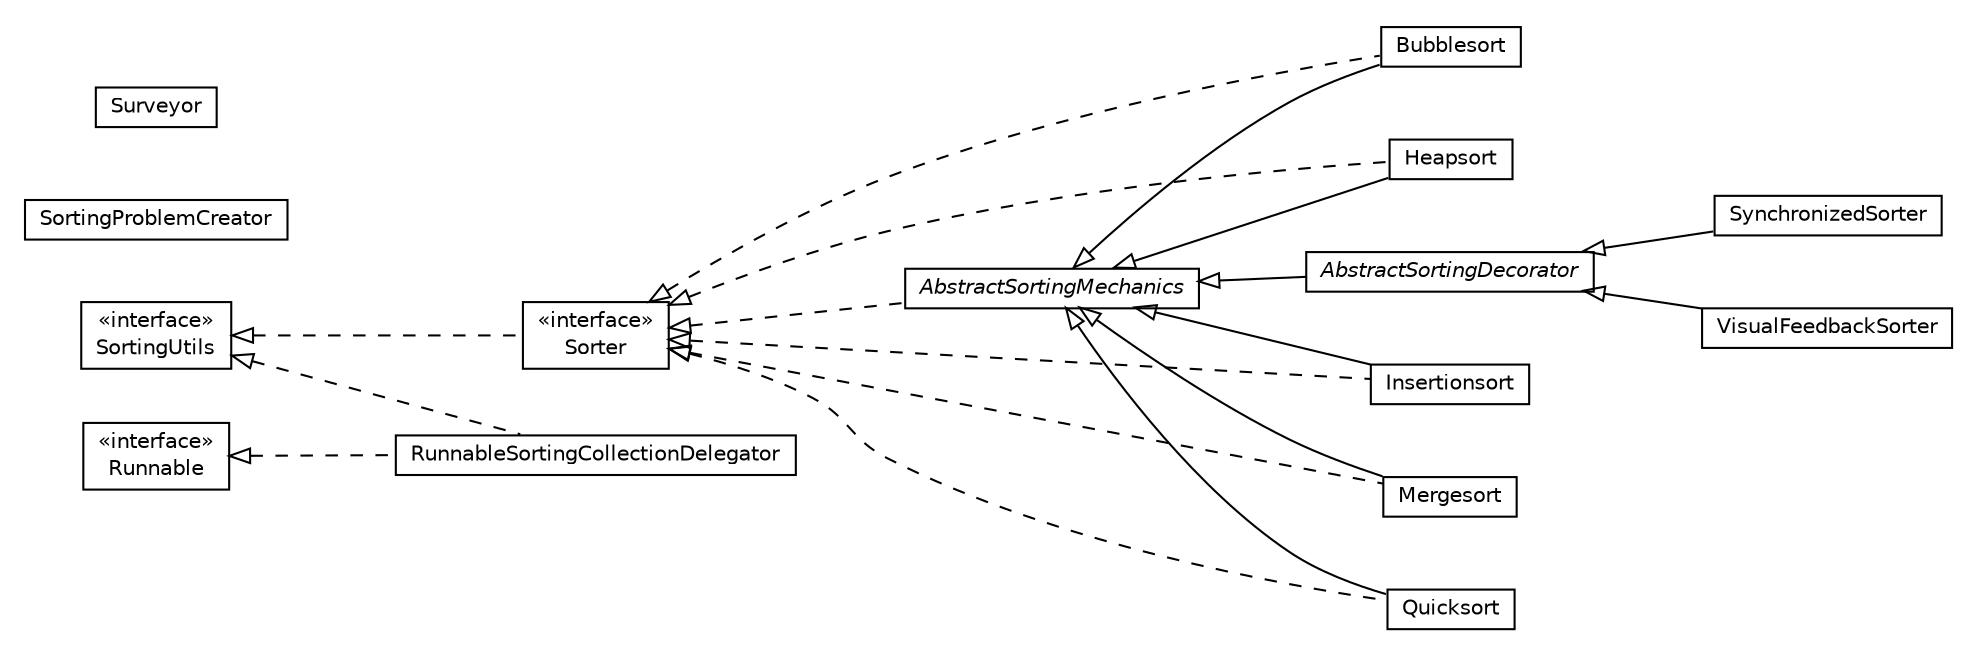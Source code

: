 #!/usr/local/bin/dot
#
# Class diagram 
# Generated by UMLGraph version 5.4 (http://www.umlgraph.org/)
#

digraph G {
	edge [fontname="Helvetica",fontsize=10,labelfontname="Helvetica",labelfontsize=10];
	node [fontname="Helvetica",fontsize=10,shape=plaintext];
	nodesep=0.25;
	ranksep=0.5;
	rankdir=LR;
	// chiwa.sorters.Bubblesort
	c0 [label=<<table title="chiwa.sorters.Bubblesort" border="0" cellborder="1" cellspacing="0" cellpadding="2" port="p">
		<tr><td><table border="0" cellspacing="0" cellpadding="1">
<tr><td align="center" balign="center"> Bubblesort </td></tr>
		</table></td></tr>
		</table>>, URL="null", fontname="Helvetica", fontcolor="black", fontsize=10.0];
	// chiwa.sorters.Heapsort
	c1 [label=<<table title="chiwa.sorters.Heapsort" border="0" cellborder="1" cellspacing="0" cellpadding="2" port="p">
		<tr><td><table border="0" cellspacing="0" cellpadding="1">
<tr><td align="center" balign="center"> Heapsort </td></tr>
		</table></td></tr>
		</table>>, URL="null", fontname="Helvetica", fontcolor="black", fontsize=10.0];
	// chiwa.sorters.Insertionsort
	c2 [label=<<table title="chiwa.sorters.Insertionsort" border="0" cellborder="1" cellspacing="0" cellpadding="2" port="p">
		<tr><td><table border="0" cellspacing="0" cellpadding="1">
<tr><td align="center" balign="center"> Insertionsort </td></tr>
		</table></td></tr>
		</table>>, URL="null", fontname="Helvetica", fontcolor="black", fontsize=10.0];
	// chiwa.sorters.Mergesort
	c3 [label=<<table title="chiwa.sorters.Mergesort" border="0" cellborder="1" cellspacing="0" cellpadding="2" port="p">
		<tr><td><table border="0" cellspacing="0" cellpadding="1">
<tr><td align="center" balign="center"> Mergesort </td></tr>
		</table></td></tr>
		</table>>, URL="null", fontname="Helvetica", fontcolor="black", fontsize=10.0];
	// chiwa.sorters.Quicksort
	c4 [label=<<table title="chiwa.sorters.Quicksort" border="0" cellborder="1" cellspacing="0" cellpadding="2" port="p">
		<tr><td><table border="0" cellspacing="0" cellpadding="1">
<tr><td align="center" balign="center"> Quicksort </td></tr>
		</table></td></tr>
		</table>>, URL="null", fontname="Helvetica", fontcolor="black", fontsize=10.0];
	// fosbos.seminar.sorting.AbstractSortingDecorator
	c5 [label=<<table title="fosbos.seminar.sorting.AbstractSortingDecorator" border="0" cellborder="1" cellspacing="0" cellpadding="2" port="p">
		<tr><td><table border="0" cellspacing="0" cellpadding="1">
<tr><td align="center" balign="center"><font face="Helvetica-Oblique"> AbstractSortingDecorator </font></td></tr>
		</table></td></tr>
		</table>>, URL="null", fontname="Helvetica", fontcolor="black", fontsize=10.0];
	// fosbos.seminar.sorting.AbstractSortingMechanics
	c6 [label=<<table title="fosbos.seminar.sorting.AbstractSortingMechanics" border="0" cellborder="1" cellspacing="0" cellpadding="2" port="p">
		<tr><td><table border="0" cellspacing="0" cellpadding="1">
<tr><td align="center" balign="center"><font face="Helvetica-Oblique"> AbstractSortingMechanics </font></td></tr>
		</table></td></tr>
		</table>>, URL="null", fontname="Helvetica", fontcolor="black", fontsize=10.0];
	// fosbos.seminar.sorting.Sorter
	c7 [label=<<table title="fosbos.seminar.sorting.Sorter" border="0" cellborder="1" cellspacing="0" cellpadding="2" port="p">
		<tr><td><table border="0" cellspacing="0" cellpadding="1">
<tr><td align="center" balign="center"> &#171;interface&#187; </td></tr>
<tr><td align="center" balign="center"> Sorter </td></tr>
		</table></td></tr>
		</table>>, URL="null", fontname="Helvetica", fontcolor="black", fontsize=10.0];
	// fosbos.seminar.sorting.decorators.SynchronizedSorter
	c8 [label=<<table title="fosbos.seminar.sorting.decorators.SynchronizedSorter" border="0" cellborder="1" cellspacing="0" cellpadding="2" port="p">
		<tr><td><table border="0" cellspacing="0" cellpadding="1">
<tr><td align="center" balign="center"> SynchronizedSorter </td></tr>
		</table></td></tr>
		</table>>, URL="null", fontname="Helvetica", fontcolor="black", fontsize=10.0];
	// fosbos.seminar.sorting.decorators.VisualFeedbackSorter
	c9 [label=<<table title="fosbos.seminar.sorting.decorators.VisualFeedbackSorter" border="0" cellborder="1" cellspacing="0" cellpadding="2" port="p">
		<tr><td><table border="0" cellspacing="0" cellpadding="1">
<tr><td align="center" balign="center"> VisualFeedbackSorter </td></tr>
		</table></td></tr>
		</table>>, URL="null", fontname="Helvetica", fontcolor="black", fontsize=10.0];
	// fosbos.seminar.sorting.utils.RunnableSortingCollectionDelegator
	c10 [label=<<table title="fosbos.seminar.sorting.utils.RunnableSortingCollectionDelegator" border="0" cellborder="1" cellspacing="0" cellpadding="2" port="p">
		<tr><td><table border="0" cellspacing="0" cellpadding="1">
<tr><td align="center" balign="center"> RunnableSortingCollectionDelegator </td></tr>
		</table></td></tr>
		</table>>, URL="null", fontname="Helvetica", fontcolor="black", fontsize=10.0];
	// fosbos.seminar.sorting.utils.SortingProblemCreator
	c11 [label=<<table title="fosbos.seminar.sorting.utils.SortingProblemCreator" border="0" cellborder="1" cellspacing="0" cellpadding="2" port="p">
		<tr><td><table border="0" cellspacing="0" cellpadding="1">
<tr><td align="center" balign="center"> SortingProblemCreator </td></tr>
		</table></td></tr>
		</table>>, URL="null", fontname="Helvetica", fontcolor="black", fontsize=10.0];
	// fosbos.seminar.sorting.utils.SortingUtils
	c12 [label=<<table title="fosbos.seminar.sorting.utils.SortingUtils" border="0" cellborder="1" cellspacing="0" cellpadding="2" port="p">
		<tr><td><table border="0" cellspacing="0" cellpadding="1">
<tr><td align="center" balign="center"> &#171;interface&#187; </td></tr>
<tr><td align="center" balign="center"> SortingUtils </td></tr>
		</table></td></tr>
		</table>>, URL="null", fontname="Helvetica", fontcolor="black", fontsize=10.0];
	// fosbos.seminar.sorting.utils.Surveyor
	c13 [label=<<table title="fosbos.seminar.sorting.utils.Surveyor" border="0" cellborder="1" cellspacing="0" cellpadding="2" port="p">
		<tr><td><table border="0" cellspacing="0" cellpadding="1">
<tr><td align="center" balign="center"> Surveyor </td></tr>
		</table></td></tr>
		</table>>, URL="null", fontname="Helvetica", fontcolor="black", fontsize=10.0];
	//chiwa.sorters.Bubblesort extends fosbos.seminar.sorting.AbstractSortingMechanics
	c6:p -> c0:p [dir=back,arrowtail=empty];
	//chiwa.sorters.Bubblesort implements fosbos.seminar.sorting.Sorter
	c7:p -> c0:p [dir=back,arrowtail=empty,style=dashed];
	//chiwa.sorters.Heapsort extends fosbos.seminar.sorting.AbstractSortingMechanics
	c6:p -> c1:p [dir=back,arrowtail=empty];
	//chiwa.sorters.Heapsort implements fosbos.seminar.sorting.Sorter
	c7:p -> c1:p [dir=back,arrowtail=empty,style=dashed];
	//chiwa.sorters.Insertionsort extends fosbos.seminar.sorting.AbstractSortingMechanics
	c6:p -> c2:p [dir=back,arrowtail=empty];
	//chiwa.sorters.Insertionsort implements fosbos.seminar.sorting.Sorter
	c7:p -> c2:p [dir=back,arrowtail=empty,style=dashed];
	//chiwa.sorters.Mergesort extends fosbos.seminar.sorting.AbstractSortingMechanics
	c6:p -> c3:p [dir=back,arrowtail=empty];
	//chiwa.sorters.Mergesort implements fosbos.seminar.sorting.Sorter
	c7:p -> c3:p [dir=back,arrowtail=empty,style=dashed];
	//chiwa.sorters.Quicksort extends fosbos.seminar.sorting.AbstractSortingMechanics
	c6:p -> c4:p [dir=back,arrowtail=empty];
	//chiwa.sorters.Quicksort implements fosbos.seminar.sorting.Sorter
	c7:p -> c4:p [dir=back,arrowtail=empty,style=dashed];
	//fosbos.seminar.sorting.AbstractSortingDecorator extends fosbos.seminar.sorting.AbstractSortingMechanics
	c6:p -> c5:p [dir=back,arrowtail=empty];
	//fosbos.seminar.sorting.AbstractSortingMechanics implements fosbos.seminar.sorting.Sorter
	c7:p -> c6:p [dir=back,arrowtail=empty,style=dashed];
	//fosbos.seminar.sorting.Sorter implements fosbos.seminar.sorting.utils.SortingUtils
	c12:p -> c7:p [dir=back,arrowtail=empty,style=dashed];
	//fosbos.seminar.sorting.decorators.SynchronizedSorter extends fosbos.seminar.sorting.AbstractSortingDecorator
	c5:p -> c8:p [dir=back,arrowtail=empty];
	//fosbos.seminar.sorting.decorators.VisualFeedbackSorter extends fosbos.seminar.sorting.AbstractSortingDecorator
	c5:p -> c9:p [dir=back,arrowtail=empty];
	//fosbos.seminar.sorting.utils.RunnableSortingCollectionDelegator implements fosbos.seminar.sorting.utils.SortingUtils
	c12:p -> c10:p [dir=back,arrowtail=empty,style=dashed];
	//fosbos.seminar.sorting.utils.RunnableSortingCollectionDelegator implements java.lang.Runnable
	c14:p -> c10:p [dir=back,arrowtail=empty,style=dashed];
	// java.lang.Runnable
	c14 [label=<<table title="java.lang.Runnable" border="0" cellborder="1" cellspacing="0" cellpadding="2" port="p" href="http://java.sun.com/j2se/1.4.2/docs/api/java/lang/Runnable.html">
		<tr><td><table border="0" cellspacing="0" cellpadding="1">
<tr><td align="center" balign="center"> &#171;interface&#187; </td></tr>
<tr><td align="center" balign="center"> Runnable </td></tr>
		</table></td></tr>
		</table>>, URL="http://java.sun.com/j2se/1.4.2/docs/api/java/lang/Runnable.html", fontname="Helvetica", fontcolor="black", fontsize=10.0];
}

